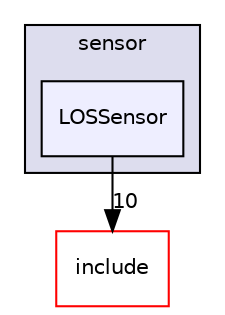 digraph "/root/scrimmage/scrimmage/src/plugins/sensor/LOSSensor" {
  compound=true
  node [ fontsize="10", fontname="Helvetica"];
  edge [ labelfontsize="10", labelfontname="Helvetica"];
  subgraph clusterdir_2483af7b304531f76a0533eb422d3df1 {
    graph [ bgcolor="#ddddee", pencolor="black", label="sensor" fontname="Helvetica", fontsize="10", URL="dir_2483af7b304531f76a0533eb422d3df1.html"]
  dir_78fd08ee0170a35eb7016ba671646a0b [shape=box, label="LOSSensor", style="filled", fillcolor="#eeeeff", pencolor="black", URL="dir_78fd08ee0170a35eb7016ba671646a0b.html"];
  }
  dir_d44c64559bbebec7f509842c48db8b23 [shape=box label="include" fillcolor="white" style="filled" color="red" URL="dir_d44c64559bbebec7f509842c48db8b23.html"];
  dir_78fd08ee0170a35eb7016ba671646a0b->dir_d44c64559bbebec7f509842c48db8b23 [headlabel="10", labeldistance=1.5 headhref="dir_000269_000004.html"];
}
